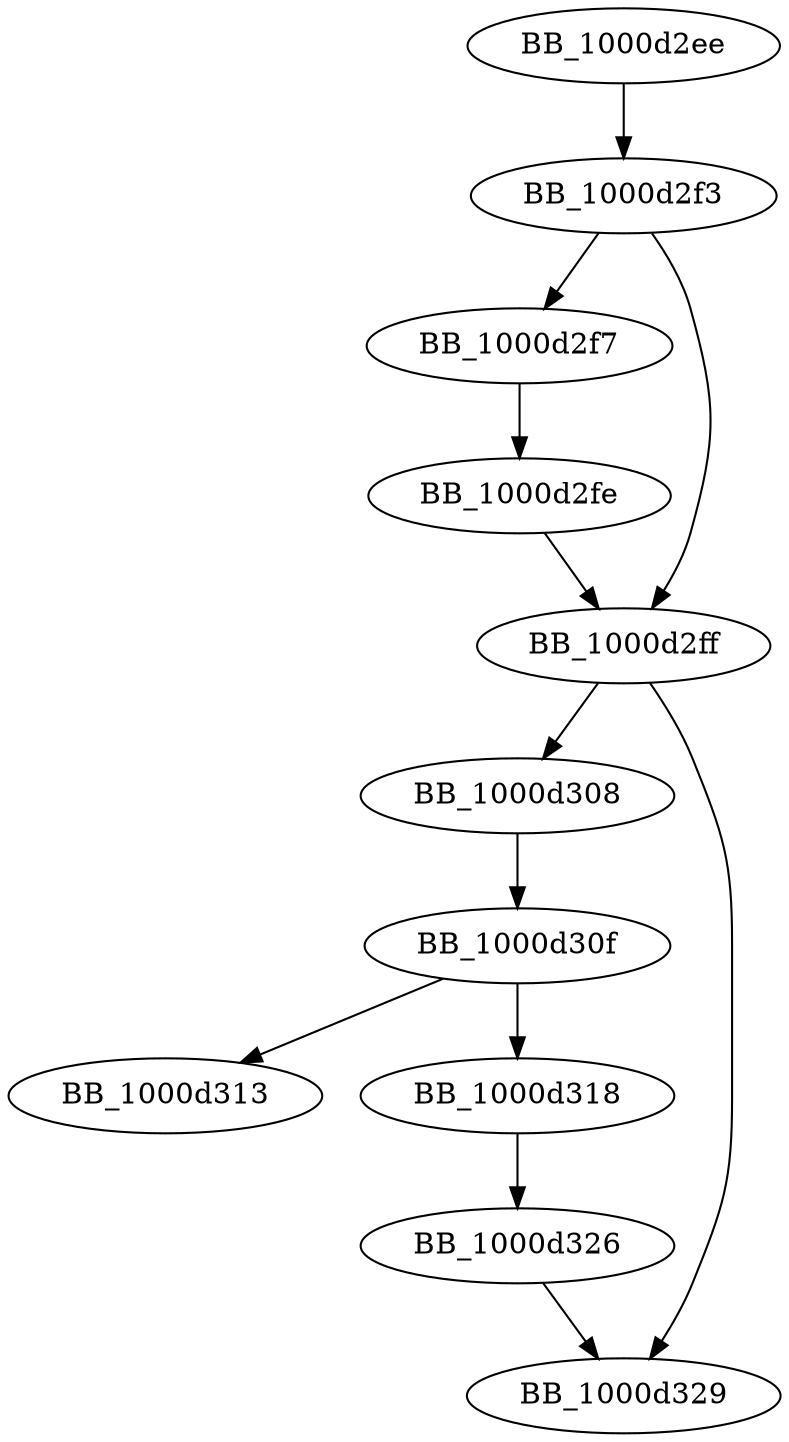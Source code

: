 DiGraph _abort{
BB_1000d2ee->BB_1000d2f3
BB_1000d2f3->BB_1000d2f7
BB_1000d2f3->BB_1000d2ff
BB_1000d2f7->BB_1000d2fe
BB_1000d2fe->BB_1000d2ff
BB_1000d2ff->BB_1000d308
BB_1000d2ff->BB_1000d329
BB_1000d308->BB_1000d30f
BB_1000d30f->BB_1000d313
BB_1000d30f->BB_1000d318
BB_1000d318->BB_1000d326
BB_1000d326->BB_1000d329
}

